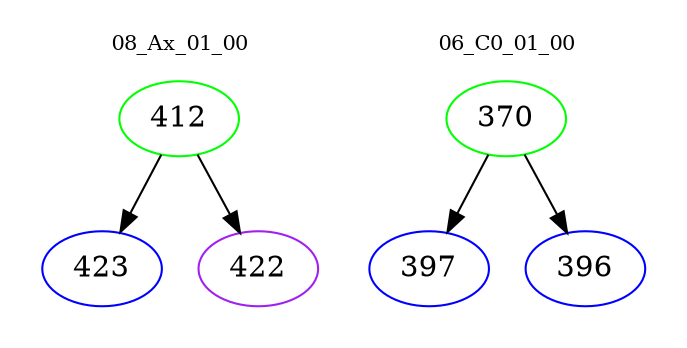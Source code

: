 digraph{
subgraph cluster_0 {
color = white
label = "08_Ax_01_00";
fontsize=10;
T0_412 [label="412", color="green"]
T0_412 -> T0_423 [color="black"]
T0_423 [label="423", color="blue"]
T0_412 -> T0_422 [color="black"]
T0_422 [label="422", color="purple"]
}
subgraph cluster_1 {
color = white
label = "06_C0_01_00";
fontsize=10;
T1_370 [label="370", color="green"]
T1_370 -> T1_397 [color="black"]
T1_397 [label="397", color="blue"]
T1_370 -> T1_396 [color="black"]
T1_396 [label="396", color="blue"]
}
}
